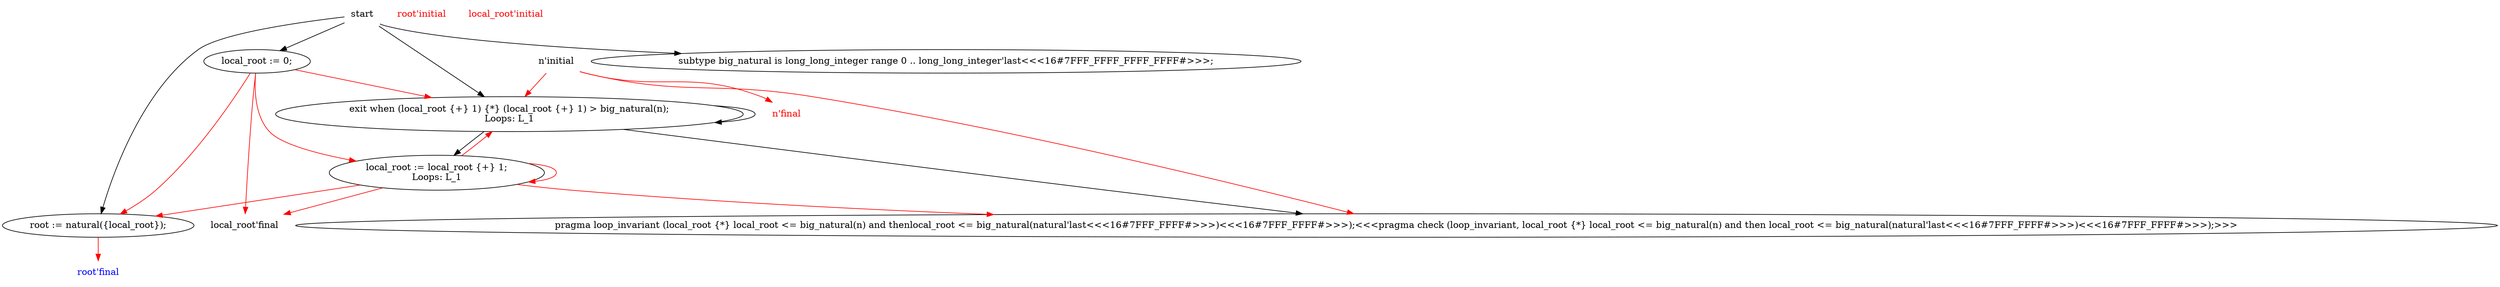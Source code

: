 // isqrt_pdg
digraph G {
   graph [splines=True];
    1 [label="start",shape="plaintext"];
    3 [label="n'initial",shape="plaintext"];
    4 [label="n'final",shape="plaintext",fontcolor="red"];
    5 [label="root'initial",shape="plaintext",fontcolor="red"];
    6 [label="root'final",shape="plaintext",fontcolor="blue"];
    8 [label="subtype big_natural is long_long_integer range 0 .. long_long_integer'last<<<16#7FFF_FFFF_FFFF_FFFF#>>>;"];
    9 [label="local_root'initial",shape="plaintext",fontcolor="red"];
    10 [label="local_root'final",shape="plaintext"];
    12 [label="local_root := 0;"];
    13 [label="exit when (local_root {+} 1) {*} (local_root {+} 1) > big_natural(n);\nLoops:&nbsp;L_1"];
    14 [label="local_root := local_root {+} 1;\nLoops:&nbsp;L_1"];
    15 [label="pragma loop_invariant (local_root {*} local_root <= big_natural(n) and thenlocal_root <= big_natural(natural'last<<<16#7FFF_FFFF#>>>)<<<16#7FFF_FFFF#>>>);<<<pragma check (loop_invariant, local_root {*} local_root <= big_natural(n) and then local_root <= big_natural(natural'last<<<16#7FFF_FFFF#>>>)<<<16#7FFF_FFFF#>>>);>>>"];
    17 [label="root := natural({local_root});"];

    1 ->  8 [arrowType="normal"];
    1 ->  12 [arrowType="normal"];
    1 ->  13 [arrowType="normal"];
    1 ->  17 [arrowType="normal"];
    3 ->  4 [arrowType="normal",color="red"];
    3 ->  13 [arrowType="normal",color="red"];
    3 ->  15 [arrowType="normal",color="red"];
    12 ->  10 [arrowType="normal",color="red"];
    12 ->  13 [arrowType="normal",color="red"];
    12 ->  14 [arrowType="normal",color="red"];
    12 ->  17 [arrowType="normal",color="red"];
    13 ->  13 [arrowType="normal"];
    13 ->  14 [arrowType="normal"];
    13 ->  15 [arrowType="normal"];
    14 ->  10 [arrowType="normal",color="red"];
    14 ->  13 [arrowType="normal",color="red"];
    14 ->  14 [arrowType="normal",color="red"];
    14 ->  15 [arrowType="normal",color="red"];
    14 ->  17 [arrowType="normal",color="red"];
    17 ->  6 [arrowType="normal",color="red"];
}
